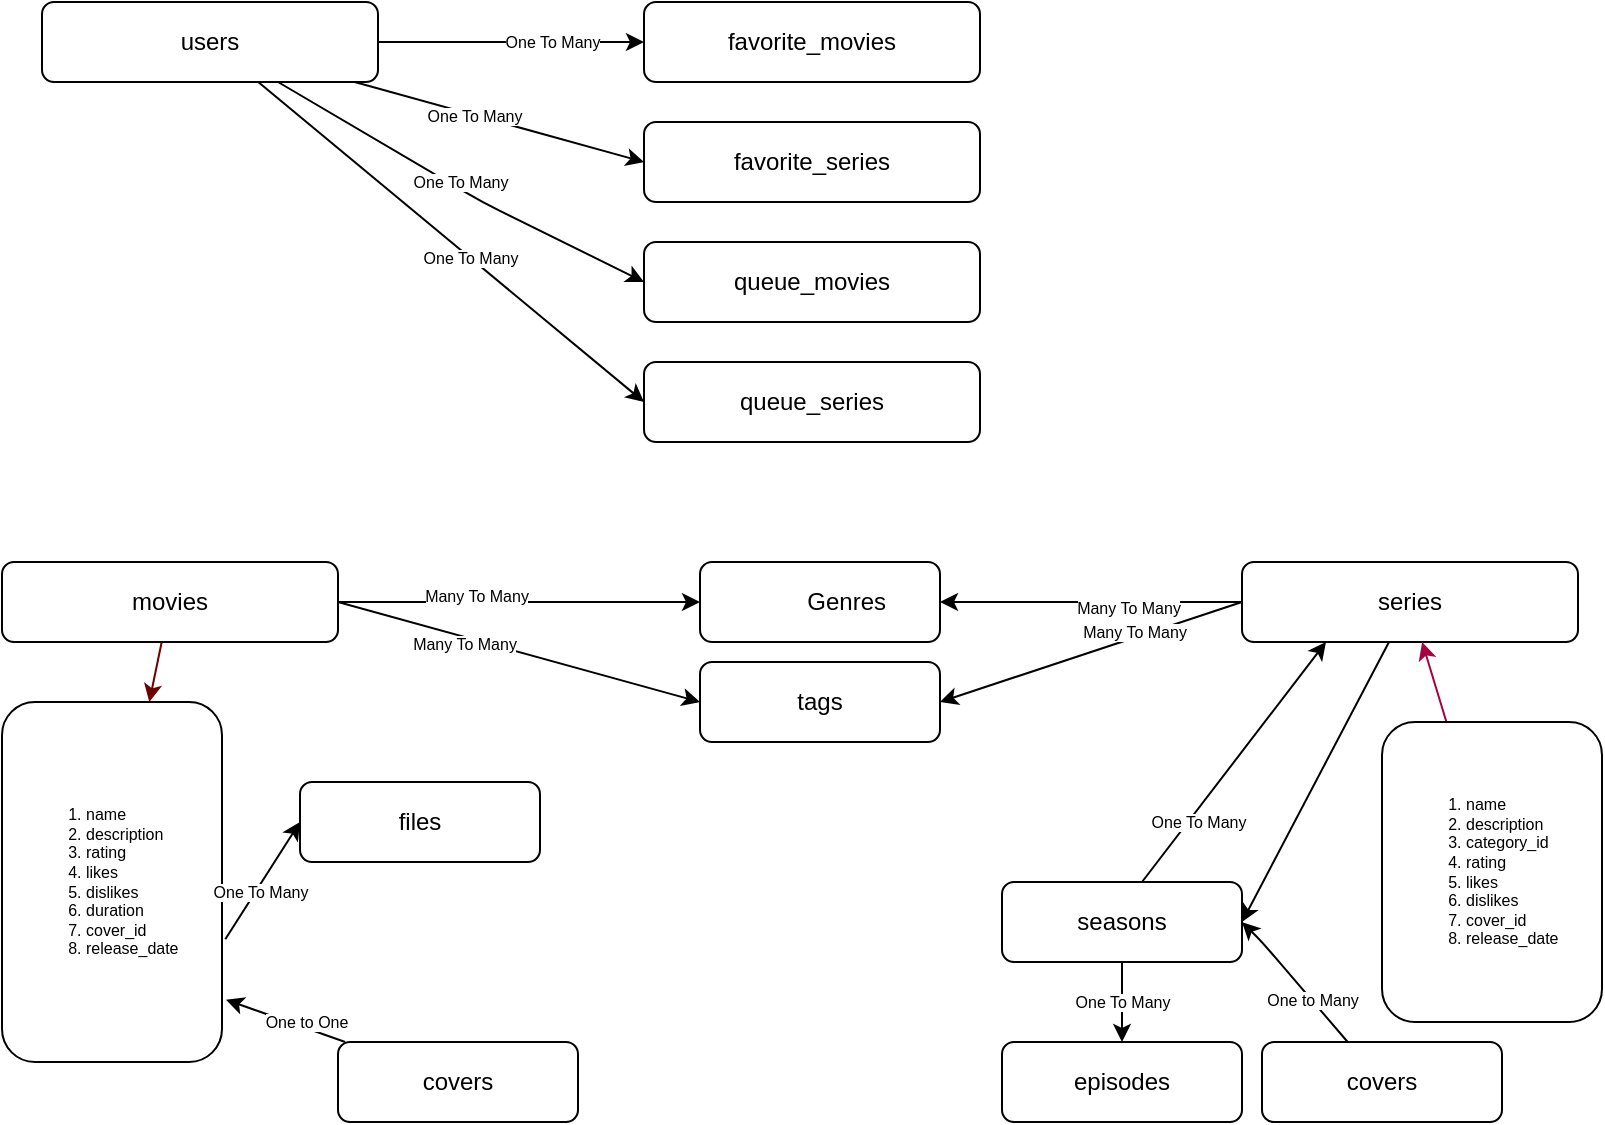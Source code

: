 <mxfile>
    <diagram id="Clx3CYM9aYBjJozJZF0z" name="Main">
        <mxGraphModel dx="563" dy="401" grid="1" gridSize="10" guides="1" tooltips="1" connect="1" arrows="1" fold="1" page="1" pageScale="1" pageWidth="850" pageHeight="1100" math="0" shadow="0">
            <root>
                <mxCell id="0"/>
                <mxCell id="1" parent="0"/>
                <mxCell id="9" value="" style="edgeStyle=none;html=1;fillColor=#a20025;strokeColor=#6F0000;" parent="1" source="5" target="8" edge="1">
                    <mxGeometry relative="1" as="geometry"/>
                </mxCell>
                <mxCell id="5" value="movies" style="rounded=1;whiteSpace=wrap;html=1;" parent="1" vertex="1">
                    <mxGeometry x="20" y="320" width="168" height="40" as="geometry"/>
                </mxCell>
                <mxCell id="8" value="&lt;ol style=&quot;font-size: 8px&quot;&gt;&lt;li&gt;name&lt;/li&gt;&lt;li&gt;description&lt;/li&gt;&lt;li&gt;&lt;span&gt;rating&lt;/span&gt;&lt;/li&gt;&lt;li&gt;likes&lt;/li&gt;&lt;li&gt;dislikes&lt;/li&gt;&lt;li&gt;duration&lt;/li&gt;&lt;li&gt;cover_id&lt;/li&gt;&lt;li&gt;release_date&lt;/li&gt;&lt;/ol&gt;" style="rounded=1;whiteSpace=wrap;html=1;align=left;" parent="1" vertex="1">
                    <mxGeometry x="20" y="390" width="110" height="180" as="geometry"/>
                </mxCell>
                <mxCell id="10" value="&lt;span style=&quot;white-space: pre&quot;&gt;&#9;&lt;/span&gt;Genres" style="rounded=1;whiteSpace=wrap;html=1;gradientColor=none;" parent="1" vertex="1">
                    <mxGeometry x="369" y="320" width="120" height="40" as="geometry"/>
                </mxCell>
                <mxCell id="11" value="tags" style="rounded=1;whiteSpace=wrap;html=1;" parent="1" vertex="1">
                    <mxGeometry x="369" y="370" width="120" height="40" as="geometry"/>
                </mxCell>
                <mxCell id="12" value="files" style="rounded=1;whiteSpace=wrap;html=1;" parent="1" vertex="1">
                    <mxGeometry x="169" y="430" width="120" height="40" as="geometry"/>
                </mxCell>
                <mxCell id="34" style="edgeStyle=none;html=1;entryX=1.018;entryY=0.827;entryDx=0;entryDy=0;entryPerimeter=0;fontSize=8;" parent="1" source="13" target="8" edge="1">
                    <mxGeometry relative="1" as="geometry"/>
                </mxCell>
                <mxCell id="35" value="One to One" style="edgeLabel;html=1;align=center;verticalAlign=middle;resizable=0;points=[];fontSize=8;" parent="34" vertex="1" connectable="0">
                    <mxGeometry x="-0.303" y="-3" relative="1" as="geometry">
                        <mxPoint as="offset"/>
                    </mxGeometry>
                </mxCell>
                <mxCell id="13" value="covers" style="rounded=1;whiteSpace=wrap;html=1;" parent="1" vertex="1">
                    <mxGeometry x="188" y="560" width="120" height="40" as="geometry"/>
                </mxCell>
                <mxCell id="14" value="" style="endArrow=classic;html=1;fontSize=8;entryX=0;entryY=0.5;entryDx=0;entryDy=0;exitX=1;exitY=0.5;exitDx=0;exitDy=0;" parent="1" source="5" target="10" edge="1">
                    <mxGeometry width="50" height="50" relative="1" as="geometry">
                        <mxPoint x="169" y="420" as="sourcePoint"/>
                        <mxPoint x="299" y="340" as="targetPoint"/>
                    </mxGeometry>
                </mxCell>
                <mxCell id="15" value="Many To Many" style="edgeLabel;html=1;align=center;verticalAlign=middle;resizable=0;points=[];fontSize=8;" parent="14" vertex="1" connectable="0">
                    <mxGeometry x="-0.24" y="3" relative="1" as="geometry">
                        <mxPoint as="offset"/>
                    </mxGeometry>
                </mxCell>
                <mxCell id="16" value="" style="endArrow=classic;html=1;fontSize=8;exitX=1;exitY=0.5;exitDx=0;exitDy=0;entryX=0;entryY=0.5;entryDx=0;entryDy=0;" parent="1" source="5" target="11" edge="1">
                    <mxGeometry width="50" height="50" relative="1" as="geometry">
                        <mxPoint x="159" y="440" as="sourcePoint"/>
                        <mxPoint x="299" y="390" as="targetPoint"/>
                    </mxGeometry>
                </mxCell>
                <mxCell id="17" value="Many To Many" style="edgeLabel;html=1;align=center;verticalAlign=middle;resizable=0;points=[];fontSize=8;" parent="16" vertex="1" connectable="0">
                    <mxGeometry x="-0.295" y="-3" relative="1" as="geometry">
                        <mxPoint as="offset"/>
                    </mxGeometry>
                </mxCell>
                <mxCell id="18" value="" style="endArrow=classic;html=1;fontSize=8;exitX=1.015;exitY=0.659;exitDx=0;exitDy=0;exitPerimeter=0;entryX=0;entryY=0.5;entryDx=0;entryDy=0;" parent="1" source="8" target="12" edge="1">
                    <mxGeometry width="50" height="50" relative="1" as="geometry">
                        <mxPoint x="159" y="440" as="sourcePoint"/>
                        <mxPoint x="209" y="390" as="targetPoint"/>
                    </mxGeometry>
                </mxCell>
                <mxCell id="19" value="One To Many" style="edgeLabel;html=1;align=center;verticalAlign=middle;resizable=0;points=[];fontSize=8;" parent="18" vertex="1" connectable="0">
                    <mxGeometry x="-0.154" y="-1" relative="1" as="geometry">
                        <mxPoint as="offset"/>
                    </mxGeometry>
                </mxCell>
                <mxCell id="29" style="edgeStyle=none;html=1;entryX=1;entryY=0.5;entryDx=0;entryDy=0;fontSize=8;" parent="1" source="21" target="28" edge="1">
                    <mxGeometry relative="1" as="geometry"/>
                </mxCell>
                <mxCell id="21" value="series" style="rounded=1;whiteSpace=wrap;html=1;" parent="1" vertex="1">
                    <mxGeometry x="640" y="320" width="168" height="40" as="geometry"/>
                </mxCell>
                <mxCell id="23" value="" style="edgeStyle=none;html=1;fontSize=8;fillColor=#d80073;strokeColor=#A50040;" parent="1" source="22" target="21" edge="1">
                    <mxGeometry relative="1" as="geometry"/>
                </mxCell>
                <mxCell id="22" value="&lt;ol style=&quot;font-size: 8px&quot;&gt;&lt;li&gt;name&lt;/li&gt;&lt;li&gt;description&lt;/li&gt;&lt;li&gt;category_id&lt;/li&gt;&lt;li&gt;rating&lt;/li&gt;&lt;li&gt;&lt;span&gt;likes&lt;/span&gt;&lt;br&gt;&lt;/li&gt;&lt;li&gt;dislikes&lt;/li&gt;&lt;li&gt;&lt;span&gt;cover_id&lt;/span&gt;&lt;br&gt;&lt;/li&gt;&lt;li&gt;&lt;span&gt;release_date&lt;/span&gt;&lt;/li&gt;&lt;/ol&gt;" style="rounded=1;whiteSpace=wrap;html=1;align=left;" parent="1" vertex="1">
                    <mxGeometry x="710" y="400" width="110" height="150" as="geometry"/>
                </mxCell>
                <mxCell id="24" value="" style="endArrow=classic;html=1;fontSize=8;entryX=1;entryY=0.5;entryDx=0;entryDy=0;exitX=0;exitY=0.5;exitDx=0;exitDy=0;" parent="1" source="21" target="10" edge="1">
                    <mxGeometry width="50" height="50" relative="1" as="geometry">
                        <mxPoint x="640" y="410" as="sourcePoint"/>
                        <mxPoint x="570.0" y="340" as="targetPoint"/>
                    </mxGeometry>
                </mxCell>
                <mxCell id="25" value="Many To Many" style="edgeLabel;html=1;align=center;verticalAlign=middle;resizable=0;points=[];fontSize=8;" parent="24" vertex="1" connectable="0">
                    <mxGeometry x="-0.24" y="3" relative="1" as="geometry">
                        <mxPoint as="offset"/>
                    </mxGeometry>
                </mxCell>
                <mxCell id="26" value="" style="endArrow=classic;html=1;fontSize=8;exitX=0;exitY=0.5;exitDx=0;exitDy=0;entryX=1;entryY=0.5;entryDx=0;entryDy=0;" parent="1" source="21" target="11" edge="1">
                    <mxGeometry width="50" height="50" relative="1" as="geometry">
                        <mxPoint x="319.56" y="461" as="sourcePoint"/>
                        <mxPoint x="570.0" y="390" as="targetPoint"/>
                    </mxGeometry>
                </mxCell>
                <mxCell id="27" value="Many To Many" style="edgeLabel;html=1;align=center;verticalAlign=middle;resizable=0;points=[];fontSize=8;" parent="26" vertex="1" connectable="0">
                    <mxGeometry x="-0.295" y="-3" relative="1" as="geometry">
                        <mxPoint as="offset"/>
                    </mxGeometry>
                </mxCell>
                <mxCell id="33" value="One To Many" style="edgeStyle=none;html=1;fontSize=8;" parent="1" source="28" target="31" edge="1">
                    <mxGeometry relative="1" as="geometry"/>
                </mxCell>
                <mxCell id="28" value="seasons" style="rounded=1;whiteSpace=wrap;html=1;" parent="1" vertex="1">
                    <mxGeometry x="520" y="480" width="120" height="40" as="geometry"/>
                </mxCell>
                <mxCell id="31" value="episodes" style="rounded=1;whiteSpace=wrap;html=1;" parent="1" vertex="1">
                    <mxGeometry x="520" y="560" width="120" height="40" as="geometry"/>
                </mxCell>
                <mxCell id="37" style="edgeStyle=none;html=1;entryX=1;entryY=0.5;entryDx=0;entryDy=0;fontSize=8;" parent="1" source="36" target="28" edge="1">
                    <mxGeometry relative="1" as="geometry">
                        <Array as="points">
                            <mxPoint x="650" y="510"/>
                        </Array>
                    </mxGeometry>
                </mxCell>
                <mxCell id="38" value="One to Many" style="edgeLabel;html=1;align=center;verticalAlign=middle;resizable=0;points=[];fontSize=8;" parent="37" vertex="1" connectable="0">
                    <mxGeometry x="-0.316" relative="1" as="geometry">
                        <mxPoint as="offset"/>
                    </mxGeometry>
                </mxCell>
                <mxCell id="36" value="covers" style="rounded=1;whiteSpace=wrap;html=1;" parent="1" vertex="1">
                    <mxGeometry x="650" y="560" width="120" height="40" as="geometry"/>
                </mxCell>
                <mxCell id="39" value="" style="endArrow=classic;html=1;fontSize=8;entryX=0.25;entryY=1;entryDx=0;entryDy=0;" parent="1" target="21" edge="1">
                    <mxGeometry width="50" height="50" relative="1" as="geometry">
                        <mxPoint x="590" y="480" as="sourcePoint"/>
                        <mxPoint x="640" y="440" as="targetPoint"/>
                    </mxGeometry>
                </mxCell>
                <mxCell id="41" value="One To Many" style="edgeLabel;html=1;align=center;verticalAlign=middle;resizable=0;points=[];fontSize=8;" parent="39" vertex="1" connectable="0">
                    <mxGeometry x="-0.461" y="-3" relative="1" as="geometry">
                        <mxPoint as="offset"/>
                    </mxGeometry>
                </mxCell>
                <mxCell id="46" style="edgeStyle=none;html=1;entryX=0;entryY=0.5;entryDx=0;entryDy=0;fontSize=8;" parent="1" source="43" target="44" edge="1">
                    <mxGeometry relative="1" as="geometry"/>
                </mxCell>
                <mxCell id="49" value="One To Many" style="edgeLabel;html=1;align=center;verticalAlign=middle;resizable=0;points=[];fontSize=8;" parent="46" vertex="1" connectable="0">
                    <mxGeometry x="0.3" relative="1" as="geometry">
                        <mxPoint as="offset"/>
                    </mxGeometry>
                </mxCell>
                <mxCell id="47" style="edgeStyle=none;html=1;entryX=0;entryY=0.5;entryDx=0;entryDy=0;fontSize=8;" parent="1" source="43" target="45" edge="1">
                    <mxGeometry relative="1" as="geometry"/>
                </mxCell>
                <mxCell id="50" value="One To Many" style="edgeLabel;html=1;align=center;verticalAlign=middle;resizable=0;points=[];fontSize=8;" parent="47" vertex="1" connectable="0">
                    <mxGeometry x="-0.18" relative="1" as="geometry">
                        <mxPoint as="offset"/>
                    </mxGeometry>
                </mxCell>
                <mxCell id="53" style="edgeStyle=none;html=1;entryX=0;entryY=0.5;entryDx=0;entryDy=0;fontSize=8;" parent="1" source="43" target="51" edge="1">
                    <mxGeometry relative="1" as="geometry">
                        <Array as="points">
                            <mxPoint x="260" y="140"/>
                        </Array>
                    </mxGeometry>
                </mxCell>
                <mxCell id="55" value="One To Many" style="edgeLabel;html=1;align=center;verticalAlign=middle;resizable=0;points=[];fontSize=8;" parent="53" vertex="1" connectable="0">
                    <mxGeometry x="-0.005" y="3" relative="1" as="geometry">
                        <mxPoint as="offset"/>
                    </mxGeometry>
                </mxCell>
                <mxCell id="54" style="edgeStyle=none;html=1;entryX=0;entryY=0.5;entryDx=0;entryDy=0;fontSize=8;" parent="1" source="43" target="52" edge="1">
                    <mxGeometry relative="1" as="geometry"/>
                </mxCell>
                <mxCell id="56" value="One To Many" style="edgeLabel;html=1;align=center;verticalAlign=middle;resizable=0;points=[];fontSize=8;" parent="54" vertex="1" connectable="0">
                    <mxGeometry x="0.094" relative="1" as="geometry">
                        <mxPoint as="offset"/>
                    </mxGeometry>
                </mxCell>
                <mxCell id="43" value="users" style="rounded=1;whiteSpace=wrap;html=1;" parent="1" vertex="1">
                    <mxGeometry x="40" y="40" width="168" height="40" as="geometry"/>
                </mxCell>
                <mxCell id="44" value="favorite_movies" style="rounded=1;whiteSpace=wrap;html=1;" parent="1" vertex="1">
                    <mxGeometry x="341" y="40" width="168" height="40" as="geometry"/>
                </mxCell>
                <mxCell id="45" value="favorite_series" style="rounded=1;whiteSpace=wrap;html=1;" parent="1" vertex="1">
                    <mxGeometry x="341" y="100" width="168" height="40" as="geometry"/>
                </mxCell>
                <mxCell id="51" value="queue_movies" style="rounded=1;whiteSpace=wrap;html=1;" parent="1" vertex="1">
                    <mxGeometry x="341" y="160" width="168" height="40" as="geometry"/>
                </mxCell>
                <mxCell id="52" value="queue_series" style="rounded=1;whiteSpace=wrap;html=1;" parent="1" vertex="1">
                    <mxGeometry x="341" y="220" width="168" height="40" as="geometry"/>
                </mxCell>
            </root>
        </mxGraphModel>
    </diagram>
</mxfile>

